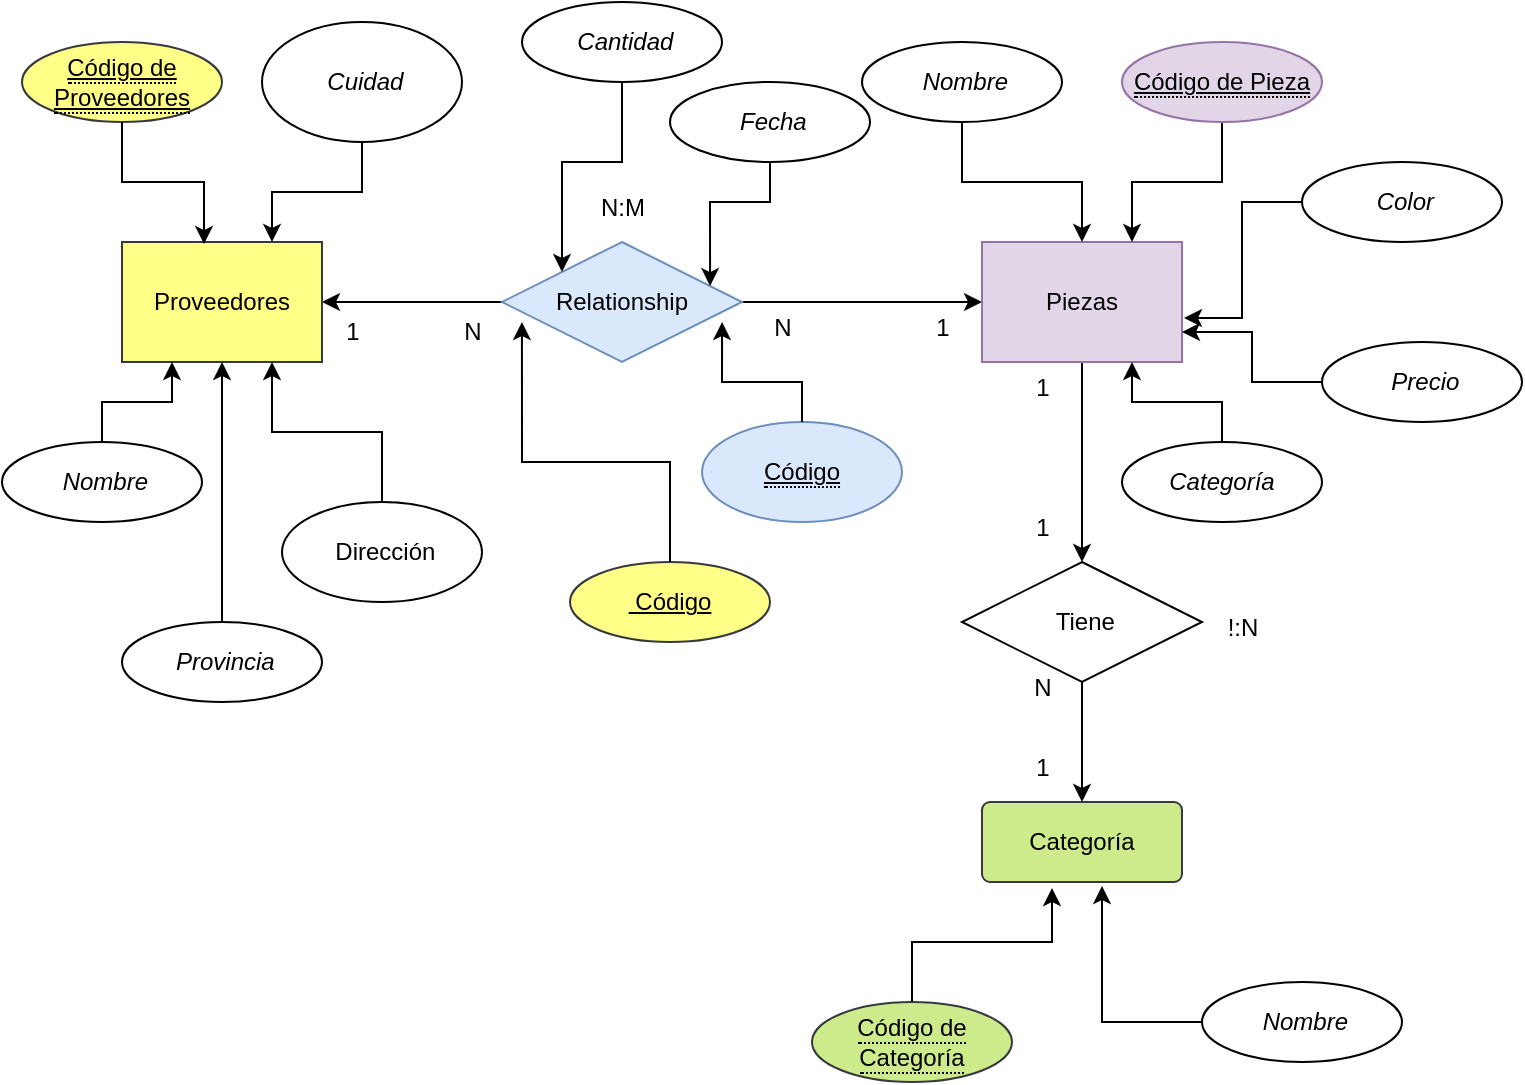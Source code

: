 <mxfile version="22.1.11" type="github">
  <diagram name="Página-1" id="-eLApka-o36wwXWw7jOx">
    <mxGraphModel dx="794" dy="564" grid="1" gridSize="10" guides="1" tooltips="1" connect="1" arrows="1" fold="1" page="1" pageScale="1" pageWidth="827" pageHeight="1169" math="0" shadow="0">
      <root>
        <mxCell id="0" />
        <mxCell id="1" parent="0" />
        <mxCell id="SS2V2fwyjj8lu55qieuH-25" style="edgeStyle=orthogonalEdgeStyle;rounded=0;orthogonalLoop=1;jettySize=auto;html=1;entryX=0;entryY=0.5;entryDx=0;entryDy=0;" edge="1" parent="1" source="SS2V2fwyjj8lu55qieuH-2" target="SS2V2fwyjj8lu55qieuH-7">
          <mxGeometry relative="1" as="geometry" />
        </mxCell>
        <mxCell id="SS2V2fwyjj8lu55qieuH-26" value="" style="edgeStyle=orthogonalEdgeStyle;rounded=0;orthogonalLoop=1;jettySize=auto;html=1;" edge="1" parent="1" source="SS2V2fwyjj8lu55qieuH-2" target="SS2V2fwyjj8lu55qieuH-6">
          <mxGeometry relative="1" as="geometry" />
        </mxCell>
        <mxCell id="SS2V2fwyjj8lu55qieuH-2" value="Relationship" style="shape=rhombus;perimeter=rhombusPerimeter;whiteSpace=wrap;html=1;align=center;fillColor=#dae8fc;strokeColor=#6c8ebf;" vertex="1" parent="1">
          <mxGeometry x="280" y="140" width="120" height="60" as="geometry" />
        </mxCell>
        <mxCell id="SS2V2fwyjj8lu55qieuH-4" value="&lt;i&gt;&amp;nbsp;Nombre&lt;/i&gt;" style="ellipse;whiteSpace=wrap;html=1;align=center;" vertex="1" parent="1">
          <mxGeometry x="630" y="510" width="100" height="40" as="geometry" />
        </mxCell>
        <mxCell id="SS2V2fwyjj8lu55qieuH-5" value="&lt;span style=&quot;border-bottom: 1px dotted&quot;&gt;Código de Categoría&lt;/span&gt;" style="ellipse;whiteSpace=wrap;html=1;align=center;fillColor=#cdeb8b;strokeColor=#36393d;" vertex="1" parent="1">
          <mxGeometry x="435" y="520" width="100" height="40" as="geometry" />
        </mxCell>
        <mxCell id="SS2V2fwyjj8lu55qieuH-6" value="Proveedores" style="whiteSpace=wrap;html=1;align=center;fillColor=#ffff88;strokeColor=#36393d;" vertex="1" parent="1">
          <mxGeometry x="90" y="140" width="100" height="60" as="geometry" />
        </mxCell>
        <mxCell id="SS2V2fwyjj8lu55qieuH-91" style="edgeStyle=orthogonalEdgeStyle;rounded=0;orthogonalLoop=1;jettySize=auto;html=1;entryX=0.5;entryY=0;entryDx=0;entryDy=0;" edge="1" parent="1" source="SS2V2fwyjj8lu55qieuH-7" target="SS2V2fwyjj8lu55qieuH-88">
          <mxGeometry relative="1" as="geometry" />
        </mxCell>
        <mxCell id="SS2V2fwyjj8lu55qieuH-7" value="Piezas" style="whiteSpace=wrap;html=1;align=center;fillColor=#e1d5e7;strokeColor=#9673a6;" vertex="1" parent="1">
          <mxGeometry x="520" y="140" width="100" height="60" as="geometry" />
        </mxCell>
        <mxCell id="SS2V2fwyjj8lu55qieuH-8" value="Categoría" style="rounded=1;arcSize=10;whiteSpace=wrap;html=1;align=center;fillColor=#cdeb8b;strokeColor=#36393d;" vertex="1" parent="1">
          <mxGeometry x="520" y="420" width="100" height="40" as="geometry" />
        </mxCell>
        <mxCell id="SS2V2fwyjj8lu55qieuH-28" style="edgeStyle=orthogonalEdgeStyle;rounded=0;orthogonalLoop=1;jettySize=auto;html=1;entryX=0.75;entryY=0;entryDx=0;entryDy=0;" edge="1" parent="1" source="SS2V2fwyjj8lu55qieuH-9" target="SS2V2fwyjj8lu55qieuH-7">
          <mxGeometry relative="1" as="geometry" />
        </mxCell>
        <mxCell id="SS2V2fwyjj8lu55qieuH-9" value="&lt;span style=&quot;border-bottom: 1px dotted&quot;&gt;&lt;u&gt;Código de Pieza&lt;/u&gt;&lt;/span&gt;" style="ellipse;whiteSpace=wrap;html=1;align=center;fillColor=#e1d5e7;strokeColor=#9673a6;" vertex="1" parent="1">
          <mxGeometry x="590" y="40" width="100" height="40" as="geometry" />
        </mxCell>
        <mxCell id="SS2V2fwyjj8lu55qieuH-27" style="edgeStyle=orthogonalEdgeStyle;rounded=0;orthogonalLoop=1;jettySize=auto;html=1;" edge="1" parent="1" source="SS2V2fwyjj8lu55qieuH-10" target="SS2V2fwyjj8lu55qieuH-7">
          <mxGeometry relative="1" as="geometry" />
        </mxCell>
        <mxCell id="SS2V2fwyjj8lu55qieuH-10" value="&lt;i&gt;&amp;nbsp;Nombre&lt;/i&gt;" style="ellipse;whiteSpace=wrap;html=1;align=center;" vertex="1" parent="1">
          <mxGeometry x="460" y="40" width="100" height="40" as="geometry" />
        </mxCell>
        <mxCell id="SS2V2fwyjj8lu55qieuH-52" style="edgeStyle=orthogonalEdgeStyle;rounded=0;orthogonalLoop=1;jettySize=auto;html=1;entryX=0.25;entryY=1;entryDx=0;entryDy=0;" edge="1" parent="1" source="SS2V2fwyjj8lu55qieuH-11" target="SS2V2fwyjj8lu55qieuH-6">
          <mxGeometry relative="1" as="geometry" />
        </mxCell>
        <mxCell id="SS2V2fwyjj8lu55qieuH-11" value="&amp;nbsp;&lt;i&gt;Nombre&lt;/i&gt;" style="ellipse;whiteSpace=wrap;html=1;align=center;" vertex="1" parent="1">
          <mxGeometry x="30" y="240" width="100" height="40" as="geometry" />
        </mxCell>
        <mxCell id="SS2V2fwyjj8lu55qieuH-45" style="edgeStyle=orthogonalEdgeStyle;rounded=0;orthogonalLoop=1;jettySize=auto;html=1;entryX=0.5;entryY=1;entryDx=0;entryDy=0;" edge="1" parent="1" source="SS2V2fwyjj8lu55qieuH-12" target="SS2V2fwyjj8lu55qieuH-6">
          <mxGeometry relative="1" as="geometry" />
        </mxCell>
        <mxCell id="SS2V2fwyjj8lu55qieuH-12" value="&lt;i&gt;&amp;nbsp;Provincia&lt;/i&gt;" style="ellipse;whiteSpace=wrap;html=1;align=center;" vertex="1" parent="1">
          <mxGeometry x="90" y="330" width="100" height="40" as="geometry" />
        </mxCell>
        <mxCell id="SS2V2fwyjj8lu55qieuH-13" value="&lt;span style=&quot;border-bottom: 1px dotted&quot;&gt;&lt;u&gt;Código de Proveedores&lt;/u&gt;&lt;/span&gt;" style="ellipse;whiteSpace=wrap;html=1;align=center;fillColor=#ffff88;strokeColor=#36393d;" vertex="1" parent="1">
          <mxGeometry x="40" y="40" width="100" height="40" as="geometry" />
        </mxCell>
        <mxCell id="SS2V2fwyjj8lu55qieuH-53" style="edgeStyle=orthogonalEdgeStyle;rounded=0;orthogonalLoop=1;jettySize=auto;html=1;entryX=0.75;entryY=0;entryDx=0;entryDy=0;" edge="1" parent="1" source="SS2V2fwyjj8lu55qieuH-14" target="SS2V2fwyjj8lu55qieuH-6">
          <mxGeometry relative="1" as="geometry" />
        </mxCell>
        <mxCell id="SS2V2fwyjj8lu55qieuH-14" value="&lt;i&gt;&amp;nbsp;Cuidad&lt;/i&gt;" style="ellipse;whiteSpace=wrap;html=1;align=center;" vertex="1" parent="1">
          <mxGeometry x="160" y="30" width="100" height="60" as="geometry" />
        </mxCell>
        <mxCell id="SS2V2fwyjj8lu55qieuH-15" value="&lt;i&gt;&amp;nbsp;Color&lt;/i&gt;" style="ellipse;whiteSpace=wrap;html=1;align=center;" vertex="1" parent="1">
          <mxGeometry x="680" y="100" width="100" height="40" as="geometry" />
        </mxCell>
        <mxCell id="SS2V2fwyjj8lu55qieuH-16" value="&lt;i&gt;&amp;nbsp;Fecha&lt;/i&gt;" style="ellipse;whiteSpace=wrap;html=1;align=center;" vertex="1" parent="1">
          <mxGeometry x="364" y="60" width="100" height="40" as="geometry" />
        </mxCell>
        <mxCell id="SS2V2fwyjj8lu55qieuH-31" style="edgeStyle=orthogonalEdgeStyle;rounded=0;orthogonalLoop=1;jettySize=auto;html=1;entryX=0.75;entryY=1;entryDx=0;entryDy=0;" edge="1" parent="1" source="SS2V2fwyjj8lu55qieuH-17" target="SS2V2fwyjj8lu55qieuH-7">
          <mxGeometry relative="1" as="geometry" />
        </mxCell>
        <mxCell id="SS2V2fwyjj8lu55qieuH-17" value="&lt;i&gt;Categoría&lt;/i&gt;" style="ellipse;whiteSpace=wrap;html=1;align=center;" vertex="1" parent="1">
          <mxGeometry x="590" y="240" width="100" height="40" as="geometry" />
        </mxCell>
        <mxCell id="SS2V2fwyjj8lu55qieuH-50" style="edgeStyle=orthogonalEdgeStyle;rounded=0;orthogonalLoop=1;jettySize=auto;html=1;entryX=0.75;entryY=1;entryDx=0;entryDy=0;" edge="1" parent="1" source="SS2V2fwyjj8lu55qieuH-19" target="SS2V2fwyjj8lu55qieuH-6">
          <mxGeometry relative="1" as="geometry" />
        </mxCell>
        <mxCell id="SS2V2fwyjj8lu55qieuH-19" value="&amp;nbsp;Dirección" style="ellipse;whiteSpace=wrap;html=1;align=center;" vertex="1" parent="1">
          <mxGeometry x="170" y="270" width="100" height="50" as="geometry" />
        </mxCell>
        <mxCell id="SS2V2fwyjj8lu55qieuH-74" style="edgeStyle=orthogonalEdgeStyle;rounded=0;orthogonalLoop=1;jettySize=auto;html=1;entryX=0;entryY=0;entryDx=0;entryDy=0;" edge="1" parent="1" source="SS2V2fwyjj8lu55qieuH-20" target="SS2V2fwyjj8lu55qieuH-2">
          <mxGeometry relative="1" as="geometry" />
        </mxCell>
        <mxCell id="SS2V2fwyjj8lu55qieuH-20" value="&lt;i&gt;&amp;nbsp;Cantidad&lt;/i&gt;" style="ellipse;whiteSpace=wrap;html=1;align=center;" vertex="1" parent="1">
          <mxGeometry x="290" y="20" width="100" height="40" as="geometry" />
        </mxCell>
        <mxCell id="SS2V2fwyjj8lu55qieuH-32" style="edgeStyle=orthogonalEdgeStyle;rounded=0;orthogonalLoop=1;jettySize=auto;html=1;entryX=1;entryY=0.75;entryDx=0;entryDy=0;" edge="1" parent="1" source="SS2V2fwyjj8lu55qieuH-21" target="SS2V2fwyjj8lu55qieuH-7">
          <mxGeometry relative="1" as="geometry" />
        </mxCell>
        <mxCell id="SS2V2fwyjj8lu55qieuH-21" value="&lt;i&gt;&amp;nbsp;Precio&lt;/i&gt;" style="ellipse;whiteSpace=wrap;html=1;align=center;" vertex="1" parent="1">
          <mxGeometry x="690" y="190" width="100" height="40" as="geometry" />
        </mxCell>
        <mxCell id="SS2V2fwyjj8lu55qieuH-30" style="edgeStyle=orthogonalEdgeStyle;rounded=0;orthogonalLoop=1;jettySize=auto;html=1;entryX=1.01;entryY=0.633;entryDx=0;entryDy=0;entryPerimeter=0;" edge="1" parent="1" source="SS2V2fwyjj8lu55qieuH-15" target="SS2V2fwyjj8lu55qieuH-7">
          <mxGeometry relative="1" as="geometry" />
        </mxCell>
        <mxCell id="SS2V2fwyjj8lu55qieuH-34" style="edgeStyle=orthogonalEdgeStyle;rounded=0;orthogonalLoop=1;jettySize=auto;html=1;entryX=0.6;entryY=1.05;entryDx=0;entryDy=0;entryPerimeter=0;" edge="1" parent="1" source="SS2V2fwyjj8lu55qieuH-4" target="SS2V2fwyjj8lu55qieuH-8">
          <mxGeometry relative="1" as="geometry" />
        </mxCell>
        <mxCell id="SS2V2fwyjj8lu55qieuH-35" style="edgeStyle=orthogonalEdgeStyle;rounded=0;orthogonalLoop=1;jettySize=auto;html=1;entryX=0.35;entryY=1.075;entryDx=0;entryDy=0;entryPerimeter=0;" edge="1" parent="1" source="SS2V2fwyjj8lu55qieuH-5" target="SS2V2fwyjj8lu55qieuH-8">
          <mxGeometry relative="1" as="geometry" />
        </mxCell>
        <mxCell id="SS2V2fwyjj8lu55qieuH-54" style="edgeStyle=orthogonalEdgeStyle;rounded=0;orthogonalLoop=1;jettySize=auto;html=1;entryX=0.41;entryY=0.017;entryDx=0;entryDy=0;entryPerimeter=0;" edge="1" parent="1" source="SS2V2fwyjj8lu55qieuH-13" target="SS2V2fwyjj8lu55qieuH-6">
          <mxGeometry relative="1" as="geometry" />
        </mxCell>
        <mxCell id="SS2V2fwyjj8lu55qieuH-55" value="&lt;span style=&quot;border-bottom: 1px dotted&quot;&gt;&lt;u&gt;Código&lt;/u&gt;&lt;/span&gt;" style="ellipse;whiteSpace=wrap;html=1;align=center;fillColor=#dae8fc;strokeColor=#6c8ebf;" vertex="1" parent="1">
          <mxGeometry x="380" y="230" width="100" height="50" as="geometry" />
        </mxCell>
        <mxCell id="SS2V2fwyjj8lu55qieuH-56" value="&lt;u&gt;&amp;nbsp;Código&lt;/u&gt;" style="ellipse;whiteSpace=wrap;html=1;align=center;fillColor=#ffff88;strokeColor=#36393d;" vertex="1" parent="1">
          <mxGeometry x="314" y="300" width="100" height="40" as="geometry" />
        </mxCell>
        <mxCell id="SS2V2fwyjj8lu55qieuH-60" style="edgeStyle=orthogonalEdgeStyle;rounded=0;orthogonalLoop=1;jettySize=auto;html=1;entryX=0.917;entryY=0.667;entryDx=0;entryDy=0;entryPerimeter=0;" edge="1" parent="1" source="SS2V2fwyjj8lu55qieuH-55" target="SS2V2fwyjj8lu55qieuH-2">
          <mxGeometry relative="1" as="geometry" />
        </mxCell>
        <mxCell id="SS2V2fwyjj8lu55qieuH-73" style="edgeStyle=orthogonalEdgeStyle;rounded=0;orthogonalLoop=1;jettySize=auto;html=1;entryX=0.083;entryY=0.667;entryDx=0;entryDy=0;entryPerimeter=0;" edge="1" parent="1" source="SS2V2fwyjj8lu55qieuH-56" target="SS2V2fwyjj8lu55qieuH-2">
          <mxGeometry relative="1" as="geometry" />
        </mxCell>
        <mxCell id="SS2V2fwyjj8lu55qieuH-76" style="edgeStyle=orthogonalEdgeStyle;rounded=0;orthogonalLoop=1;jettySize=auto;html=1;entryX=0.867;entryY=0.367;entryDx=0;entryDy=0;entryPerimeter=0;" edge="1" parent="1" source="SS2V2fwyjj8lu55qieuH-16" target="SS2V2fwyjj8lu55qieuH-2">
          <mxGeometry relative="1" as="geometry" />
        </mxCell>
        <mxCell id="SS2V2fwyjj8lu55qieuH-77" value="1" style="text;html=1;align=center;verticalAlign=middle;resizable=0;points=[];autosize=1;strokeColor=none;fillColor=none;" vertex="1" parent="1">
          <mxGeometry x="190" y="170" width="30" height="30" as="geometry" />
        </mxCell>
        <mxCell id="SS2V2fwyjj8lu55qieuH-78" value="N" style="text;html=1;align=center;verticalAlign=middle;resizable=0;points=[];autosize=1;strokeColor=none;fillColor=none;" vertex="1" parent="1">
          <mxGeometry x="250" y="170" width="30" height="30" as="geometry" />
        </mxCell>
        <mxCell id="SS2V2fwyjj8lu55qieuH-79" value="N:M" style="text;html=1;align=center;verticalAlign=middle;resizable=0;points=[];autosize=1;strokeColor=none;fillColor=none;" vertex="1" parent="1">
          <mxGeometry x="315" y="108" width="50" height="30" as="geometry" />
        </mxCell>
        <mxCell id="SS2V2fwyjj8lu55qieuH-83" value="N" style="text;html=1;align=center;verticalAlign=middle;resizable=0;points=[];autosize=1;strokeColor=none;fillColor=none;" vertex="1" parent="1">
          <mxGeometry x="405" y="168" width="30" height="30" as="geometry" />
        </mxCell>
        <mxCell id="SS2V2fwyjj8lu55qieuH-84" value="1" style="text;html=1;align=center;verticalAlign=middle;resizable=0;points=[];autosize=1;strokeColor=none;fillColor=none;" vertex="1" parent="1">
          <mxGeometry x="485" y="168" width="30" height="30" as="geometry" />
        </mxCell>
        <mxCell id="SS2V2fwyjj8lu55qieuH-89" style="edgeStyle=orthogonalEdgeStyle;rounded=0;orthogonalLoop=1;jettySize=auto;html=1;entryX=0.5;entryY=0;entryDx=0;entryDy=0;" edge="1" parent="1" source="SS2V2fwyjj8lu55qieuH-88" target="SS2V2fwyjj8lu55qieuH-8">
          <mxGeometry relative="1" as="geometry" />
        </mxCell>
        <mxCell id="SS2V2fwyjj8lu55qieuH-88" value="&amp;nbsp;Tiene" style="shape=rhombus;perimeter=rhombusPerimeter;whiteSpace=wrap;html=1;align=center;" vertex="1" parent="1">
          <mxGeometry x="510" y="300" width="120" height="60" as="geometry" />
        </mxCell>
        <mxCell id="SS2V2fwyjj8lu55qieuH-93" value="1" style="text;html=1;align=center;verticalAlign=middle;resizable=0;points=[];autosize=1;strokeColor=none;fillColor=none;" vertex="1" parent="1">
          <mxGeometry x="535" y="198" width="30" height="30" as="geometry" />
        </mxCell>
        <mxCell id="SS2V2fwyjj8lu55qieuH-94" value="1" style="text;html=1;align=center;verticalAlign=middle;resizable=0;points=[];autosize=1;strokeColor=none;fillColor=none;" vertex="1" parent="1">
          <mxGeometry x="535" y="268" width="30" height="30" as="geometry" />
        </mxCell>
        <mxCell id="SS2V2fwyjj8lu55qieuH-95" value="N" style="text;html=1;align=center;verticalAlign=middle;resizable=0;points=[];autosize=1;strokeColor=none;fillColor=none;" vertex="1" parent="1">
          <mxGeometry x="535" y="348" width="30" height="30" as="geometry" />
        </mxCell>
        <mxCell id="SS2V2fwyjj8lu55qieuH-96" value="1" style="text;html=1;align=center;verticalAlign=middle;resizable=0;points=[];autosize=1;strokeColor=none;fillColor=none;" vertex="1" parent="1">
          <mxGeometry x="535" y="388" width="30" height="30" as="geometry" />
        </mxCell>
        <mxCell id="SS2V2fwyjj8lu55qieuH-97" value="!:N" style="text;html=1;align=center;verticalAlign=middle;resizable=0;points=[];autosize=1;strokeColor=none;fillColor=none;" vertex="1" parent="1">
          <mxGeometry x="630" y="318" width="40" height="30" as="geometry" />
        </mxCell>
      </root>
    </mxGraphModel>
  </diagram>
</mxfile>

